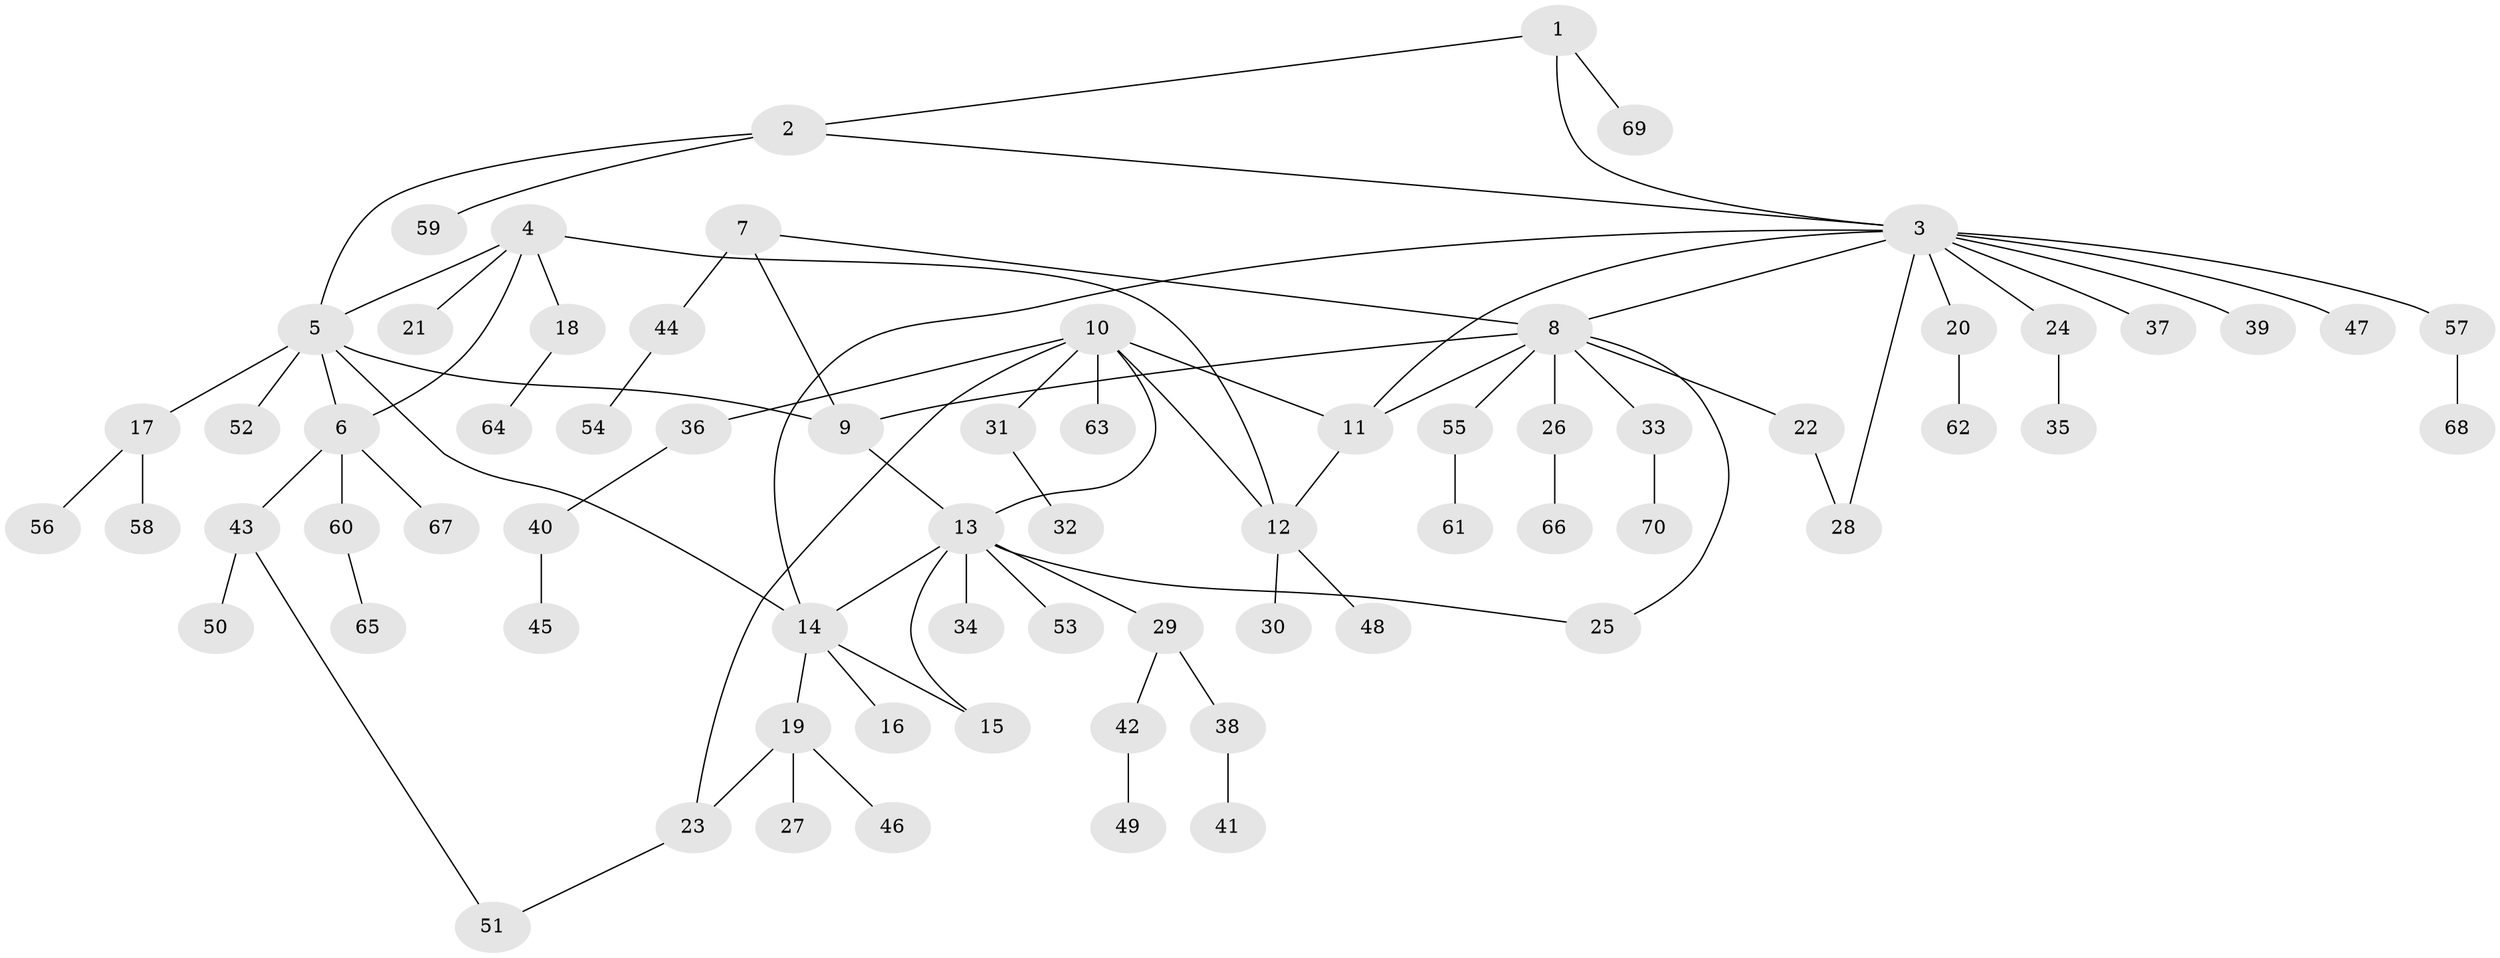 // coarse degree distribution, {3: 0.1, 9: 0.02, 4: 0.12, 2: 0.24, 5: 0.02, 1: 0.42, 7: 0.02, 11: 0.02, 6: 0.04}
// Generated by graph-tools (version 1.1) at 2025/37/03/04/25 23:37:30]
// undirected, 70 vertices, 84 edges
graph export_dot {
  node [color=gray90,style=filled];
  1;
  2;
  3;
  4;
  5;
  6;
  7;
  8;
  9;
  10;
  11;
  12;
  13;
  14;
  15;
  16;
  17;
  18;
  19;
  20;
  21;
  22;
  23;
  24;
  25;
  26;
  27;
  28;
  29;
  30;
  31;
  32;
  33;
  34;
  35;
  36;
  37;
  38;
  39;
  40;
  41;
  42;
  43;
  44;
  45;
  46;
  47;
  48;
  49;
  50;
  51;
  52;
  53;
  54;
  55;
  56;
  57;
  58;
  59;
  60;
  61;
  62;
  63;
  64;
  65;
  66;
  67;
  68;
  69;
  70;
  1 -- 2;
  1 -- 3;
  1 -- 69;
  2 -- 3;
  2 -- 5;
  2 -- 59;
  3 -- 8;
  3 -- 11;
  3 -- 14;
  3 -- 20;
  3 -- 24;
  3 -- 28;
  3 -- 37;
  3 -- 39;
  3 -- 47;
  3 -- 57;
  4 -- 5;
  4 -- 6;
  4 -- 12;
  4 -- 18;
  4 -- 21;
  5 -- 6;
  5 -- 9;
  5 -- 14;
  5 -- 17;
  5 -- 52;
  6 -- 43;
  6 -- 60;
  6 -- 67;
  7 -- 8;
  7 -- 9;
  7 -- 44;
  8 -- 9;
  8 -- 11;
  8 -- 22;
  8 -- 25;
  8 -- 26;
  8 -- 33;
  8 -- 55;
  9 -- 13;
  10 -- 11;
  10 -- 12;
  10 -- 13;
  10 -- 23;
  10 -- 31;
  10 -- 36;
  10 -- 63;
  11 -- 12;
  12 -- 30;
  12 -- 48;
  13 -- 14;
  13 -- 15;
  13 -- 25;
  13 -- 29;
  13 -- 34;
  13 -- 53;
  14 -- 15;
  14 -- 16;
  14 -- 19;
  17 -- 56;
  17 -- 58;
  18 -- 64;
  19 -- 23;
  19 -- 27;
  19 -- 46;
  20 -- 62;
  22 -- 28;
  23 -- 51;
  24 -- 35;
  26 -- 66;
  29 -- 38;
  29 -- 42;
  31 -- 32;
  33 -- 70;
  36 -- 40;
  38 -- 41;
  40 -- 45;
  42 -- 49;
  43 -- 50;
  43 -- 51;
  44 -- 54;
  55 -- 61;
  57 -- 68;
  60 -- 65;
}
